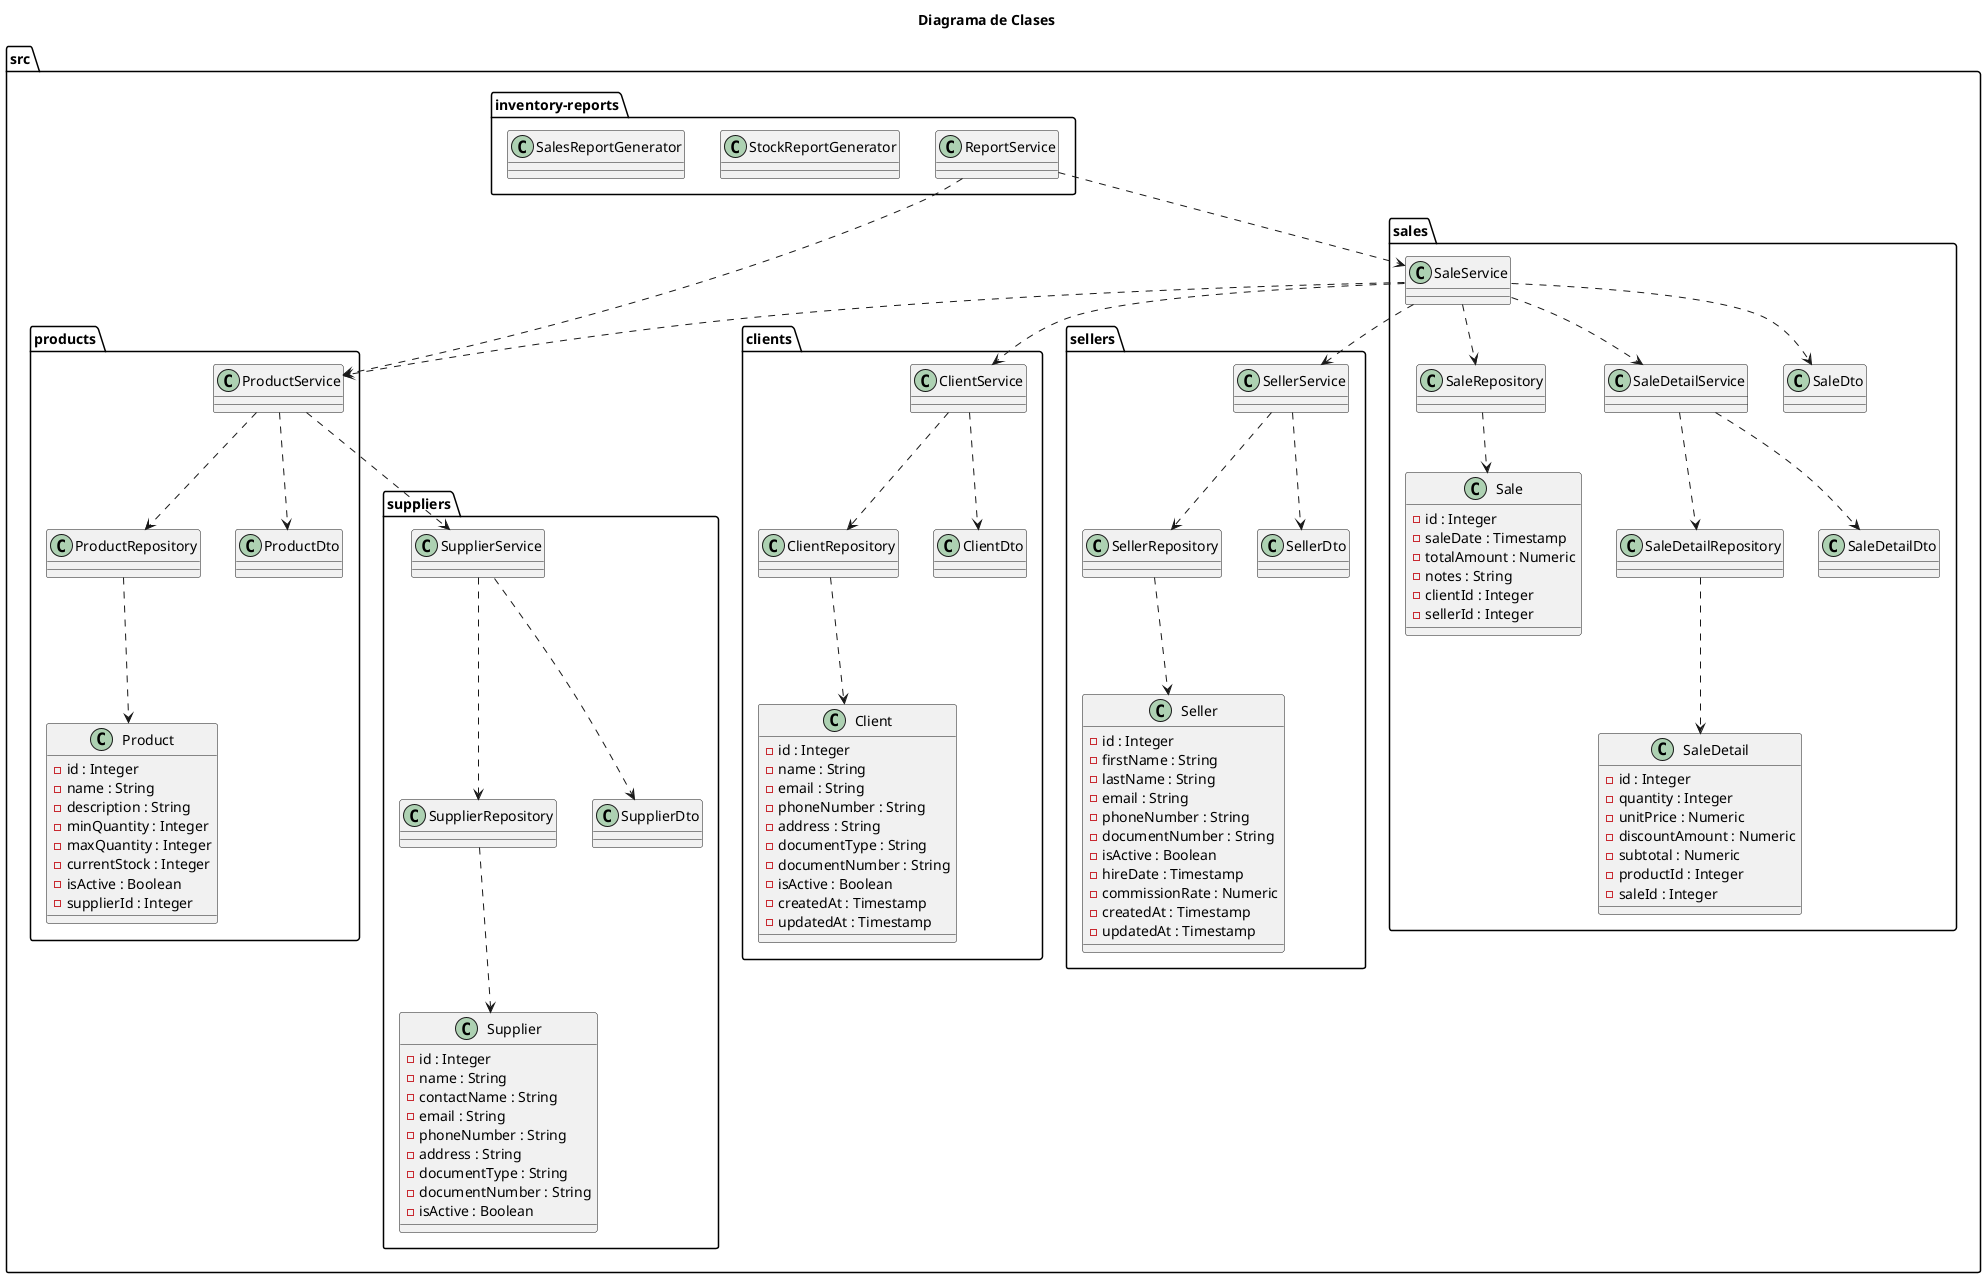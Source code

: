 @startuml "Diagrama de Clases"
title Diagrama de Clases

package "src" {

    package clients {
        class ClientService
        class ClientRepository
        class Client {
            - id : Integer
            - name : String
            - email : String  
            - phoneNumber : String
            - address : String
            - documentType : String
            - documentNumber : String
            - isActive : Boolean
            - createdAt : Timestamp
            - updatedAt : Timestamp
        }
        class ClientDto
    }

    package sellers {
        class SellerService
        class SellerRepository
        class Seller {
            - id : Integer
            - firstName : String
            - lastName : String
            - email : String
            - phoneNumber : String
            - documentNumber : String
            - isActive : Boolean
            - hireDate : Timestamp
            - commissionRate : Numeric
            - createdAt : Timestamp
            - updatedAt : Timestamp
        }
        class SellerDto
    }

    package "inventory-reports" {
        class ReportService
        class StockReportGenerator
        class SalesReportGenerator
    }

    package products {
        class ProductService
        class ProductRepository
        class Product {
            - id : Integer
            - name : String
            - description : String
            - minQuantity : Integer
            - maxQuantity : Integer
            - currentStock : Integer
            - isActive : Boolean
            - supplierId : Integer
        }
        class ProductDto
    }

    package sales {
        class SaleService
        class SaleRepository
        class Sale {
            - id : Integer
            - saleDate : Timestamp
            - totalAmount : Numeric
            - notes : String
            - clientId : Integer
            - sellerId : Integer
        }
        class SaleDetailService
        class SaleDetailRepository
        class SaleDetail {
            - id : Integer
            - quantity : Integer
            - unitPrice : Numeric
            - discountAmount : Numeric
            - subtotal : Numeric
            - productId : Integer
            - saleId : Integer
        }
        class SaleDto
        class SaleDetailDto
    }

    package suppliers {
        class SupplierService
        class SupplierRepository
        class Supplier {
            - id : Integer
            - name : String
            - contactName : String
            - email : String
            - phoneNumber : String
            - address : String
            - documentType : String
            - documentNumber : String
            - isActive : Boolean
        }
        class SupplierDto
    }
}

' Dependencies within packages
ClientService ..> ClientRepository
ClientRepository ..> Client
ClientService ..> ClientDto

ProductService ..> ProductRepository
ProductRepository ..> Product
ProductService ..> ProductDto

SaleService ..> SaleRepository
SaleService ..> SaleDetailService
SaleRepository ..> Sale
SaleDetailService ..> SaleDetailRepository
SaleDetailRepository ..> SaleDetail
SaleService ..> SaleDto
SaleDetailService ..> SaleDetailDto

SupplierService ..> SupplierRepository
SupplierRepository ..> Supplier
SupplierService ..> SupplierDto

SellerService ..> SellerRepository
SellerRepository ..> Seller
SellerService ..> SellerDto

' Cross-package dependencies
SaleService ..> ClientService
SaleService ..> ProductService
SaleService ..> SellerService
ReportService ..> ProductService
ReportService ..> SaleService
ProductService ..> SupplierService

@enduml